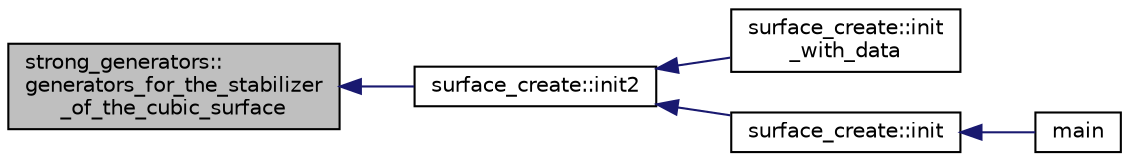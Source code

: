 digraph "strong_generators::generators_for_the_stabilizer_of_the_cubic_surface"
{
  edge [fontname="Helvetica",fontsize="10",labelfontname="Helvetica",labelfontsize="10"];
  node [fontname="Helvetica",fontsize="10",shape=record];
  rankdir="LR";
  Node1690 [label="strong_generators::\lgenerators_for_the_stabilizer\l_of_the_cubic_surface",height=0.2,width=0.4,color="black", fillcolor="grey75", style="filled", fontcolor="black"];
  Node1690 -> Node1691 [dir="back",color="midnightblue",fontsize="10",style="solid",fontname="Helvetica"];
  Node1691 [label="surface_create::init2",height=0.2,width=0.4,color="black", fillcolor="white", style="filled",URL="$de/da4/classsurface__create.html#a0d600640f7dd62d5a6c36443effdab59"];
  Node1691 -> Node1692 [dir="back",color="midnightblue",fontsize="10",style="solid",fontname="Helvetica"];
  Node1692 [label="surface_create::init\l_with_data",height=0.2,width=0.4,color="black", fillcolor="white", style="filled",URL="$de/da4/classsurface__create.html#a9226f687139676532adb1aa971fbade2"];
  Node1691 -> Node1693 [dir="back",color="midnightblue",fontsize="10",style="solid",fontname="Helvetica"];
  Node1693 [label="surface_create::init",height=0.2,width=0.4,color="black", fillcolor="white", style="filled",URL="$de/da4/classsurface__create.html#ab0db5c12825f778e3caf8aa4da02eb06"];
  Node1693 -> Node1694 [dir="back",color="midnightblue",fontsize="10",style="solid",fontname="Helvetica"];
  Node1694 [label="main",height=0.2,width=0.4,color="black", fillcolor="white", style="filled",URL="$d2/dfa/create__surface__main_8_c.html#a217dbf8b442f20279ea00b898af96f52"];
}
